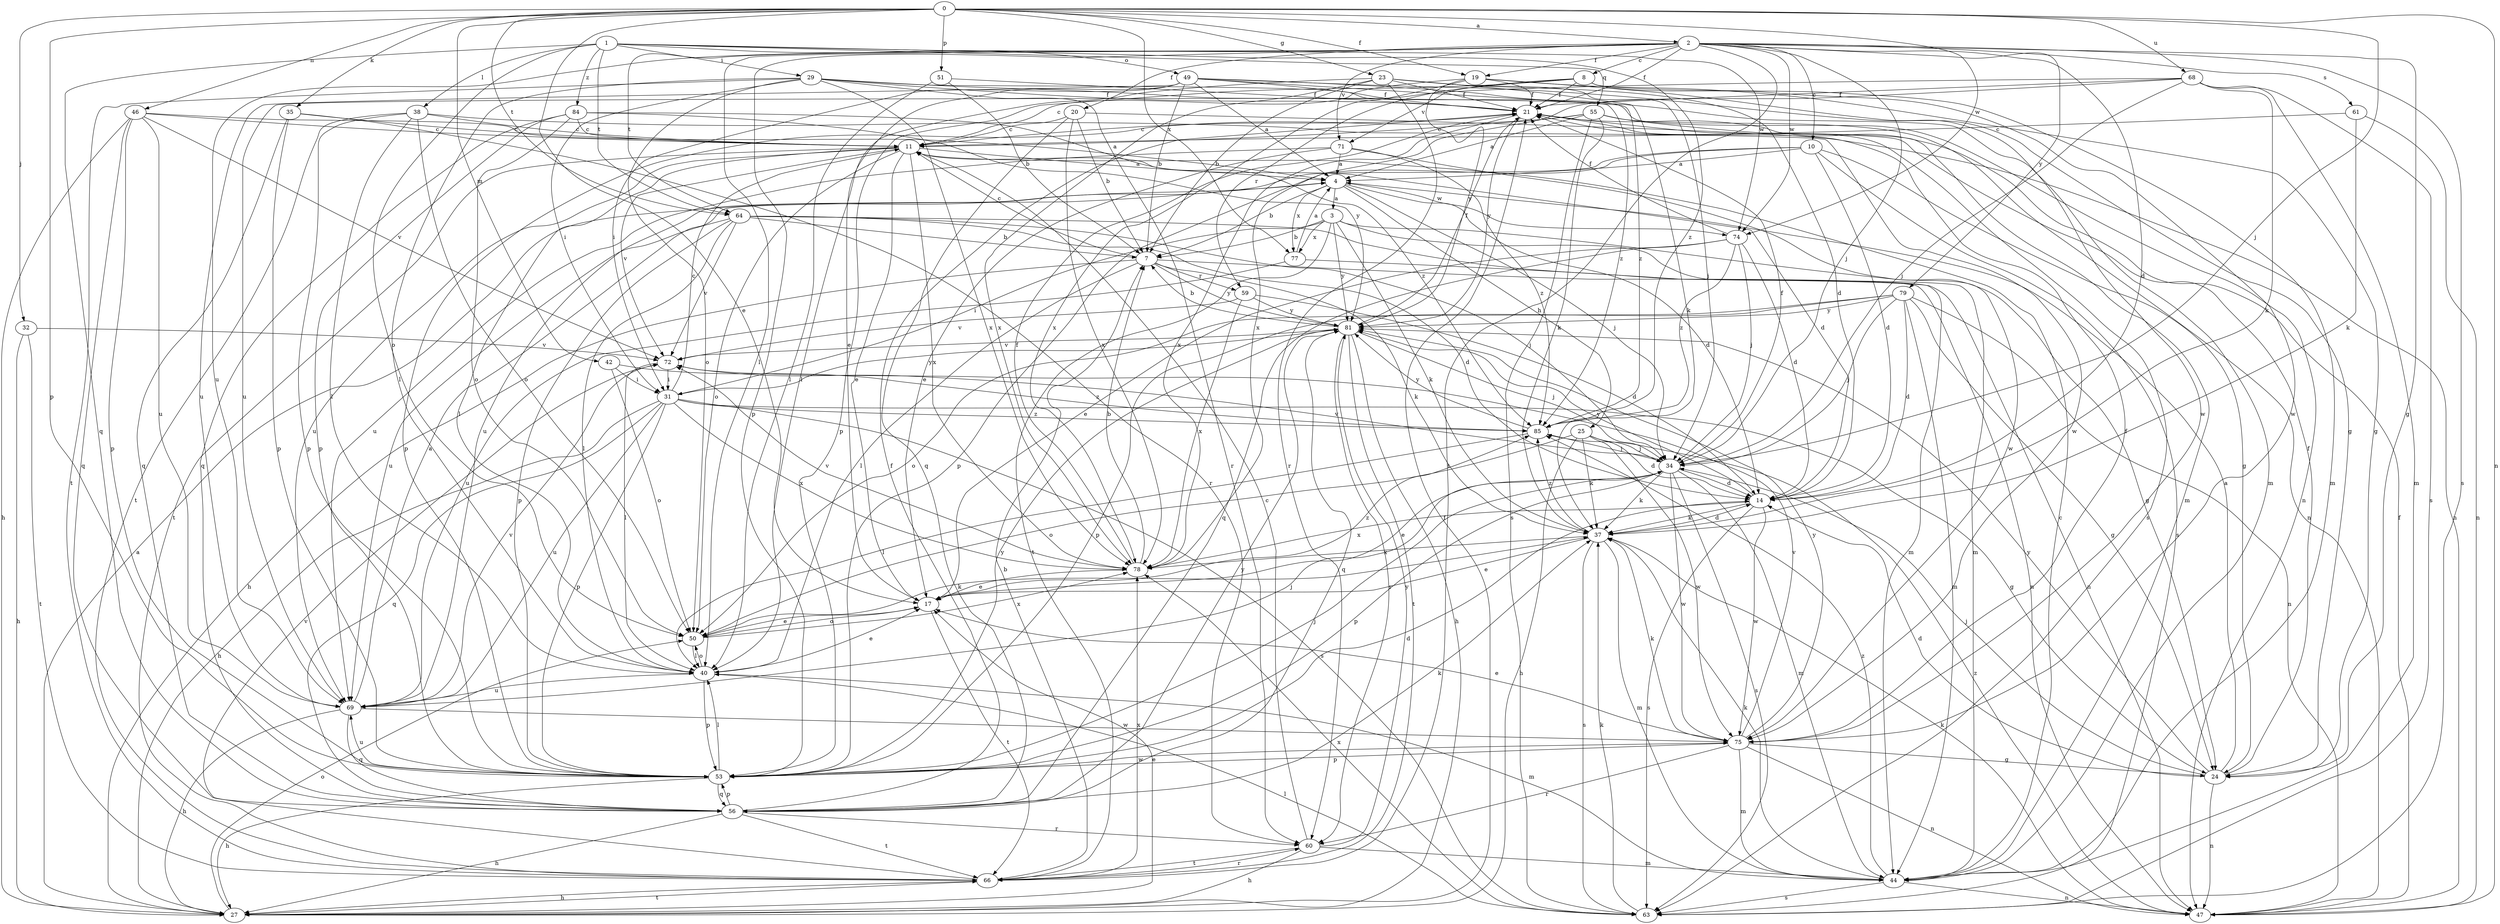 strict digraph  {
0;
1;
2;
3;
4;
7;
8;
10;
11;
14;
17;
19;
20;
21;
23;
24;
25;
27;
29;
31;
32;
34;
35;
37;
38;
40;
42;
44;
46;
47;
49;
50;
51;
53;
55;
56;
59;
60;
61;
63;
64;
66;
68;
69;
71;
72;
74;
75;
77;
78;
79;
81;
84;
85;
0 -> 2  [label=a];
0 -> 17  [label=e];
0 -> 19  [label=f];
0 -> 23  [label=g];
0 -> 32  [label=j];
0 -> 34  [label=j];
0 -> 35  [label=k];
0 -> 42  [label=m];
0 -> 46  [label=n];
0 -> 47  [label=n];
0 -> 51  [label=p];
0 -> 53  [label=p];
0 -> 64  [label=t];
0 -> 68  [label=u];
0 -> 74  [label=w];
0 -> 77  [label=x];
1 -> 29  [label=i];
1 -> 38  [label=l];
1 -> 49  [label=o];
1 -> 50  [label=o];
1 -> 55  [label=q];
1 -> 56  [label=q];
1 -> 64  [label=t];
1 -> 74  [label=w];
1 -> 84  [label=z];
1 -> 85  [label=z];
2 -> 8  [label=c];
2 -> 10  [label=c];
2 -> 14  [label=d];
2 -> 19  [label=f];
2 -> 20  [label=f];
2 -> 21  [label=f];
2 -> 24  [label=g];
2 -> 34  [label=j];
2 -> 40  [label=l];
2 -> 53  [label=p];
2 -> 61  [label=s];
2 -> 63  [label=s];
2 -> 64  [label=t];
2 -> 66  [label=t];
2 -> 69  [label=u];
2 -> 71  [label=v];
2 -> 74  [label=w];
2 -> 79  [label=y];
3 -> 7  [label=b];
3 -> 24  [label=g];
3 -> 31  [label=i];
3 -> 37  [label=k];
3 -> 44  [label=m];
3 -> 66  [label=t];
3 -> 77  [label=x];
3 -> 81  [label=y];
4 -> 3  [label=a];
4 -> 7  [label=b];
4 -> 14  [label=d];
4 -> 25  [label=h];
4 -> 34  [label=j];
4 -> 74  [label=w];
4 -> 77  [label=x];
7 -> 11  [label=c];
7 -> 27  [label=h];
7 -> 37  [label=k];
7 -> 40  [label=l];
7 -> 47  [label=n];
7 -> 59  [label=r];
7 -> 81  [label=y];
8 -> 21  [label=f];
8 -> 44  [label=m];
8 -> 53  [label=p];
8 -> 59  [label=r];
8 -> 71  [label=v];
8 -> 75  [label=w];
10 -> 4  [label=a];
10 -> 14  [label=d];
10 -> 24  [label=g];
10 -> 53  [label=p];
10 -> 63  [label=s];
10 -> 69  [label=u];
11 -> 4  [label=a];
11 -> 14  [label=d];
11 -> 17  [label=e];
11 -> 40  [label=l];
11 -> 50  [label=o];
11 -> 66  [label=t];
11 -> 69  [label=u];
11 -> 72  [label=v];
11 -> 78  [label=x];
14 -> 37  [label=k];
14 -> 63  [label=s];
14 -> 75  [label=w];
14 -> 78  [label=x];
14 -> 81  [label=y];
17 -> 50  [label=o];
17 -> 66  [label=t];
17 -> 85  [label=z];
19 -> 11  [label=c];
19 -> 21  [label=f];
19 -> 24  [label=g];
19 -> 75  [label=w];
19 -> 78  [label=x];
19 -> 81  [label=y];
20 -> 7  [label=b];
20 -> 11  [label=c];
20 -> 47  [label=n];
20 -> 56  [label=q];
20 -> 78  [label=x];
21 -> 11  [label=c];
21 -> 63  [label=s];
21 -> 78  [label=x];
21 -> 81  [label=y];
23 -> 7  [label=b];
23 -> 14  [label=d];
23 -> 21  [label=f];
23 -> 34  [label=j];
23 -> 37  [label=k];
23 -> 40  [label=l];
23 -> 60  [label=r];
23 -> 78  [label=x];
24 -> 4  [label=a];
24 -> 14  [label=d];
24 -> 21  [label=f];
24 -> 34  [label=j];
24 -> 47  [label=n];
24 -> 81  [label=y];
25 -> 14  [label=d];
25 -> 27  [label=h];
25 -> 34  [label=j];
25 -> 37  [label=k];
25 -> 50  [label=o];
25 -> 75  [label=w];
27 -> 4  [label=a];
27 -> 17  [label=e];
27 -> 21  [label=f];
27 -> 50  [label=o];
27 -> 66  [label=t];
29 -> 21  [label=f];
29 -> 31  [label=i];
29 -> 40  [label=l];
29 -> 47  [label=n];
29 -> 50  [label=o];
29 -> 60  [label=r];
29 -> 66  [label=t];
29 -> 78  [label=x];
29 -> 85  [label=z];
31 -> 11  [label=c];
31 -> 24  [label=g];
31 -> 27  [label=h];
31 -> 53  [label=p];
31 -> 56  [label=q];
31 -> 63  [label=s];
31 -> 69  [label=u];
31 -> 78  [label=x];
31 -> 81  [label=y];
31 -> 85  [label=z];
32 -> 27  [label=h];
32 -> 66  [label=t];
32 -> 72  [label=v];
34 -> 14  [label=d];
34 -> 17  [label=e];
34 -> 21  [label=f];
34 -> 37  [label=k];
34 -> 44  [label=m];
34 -> 53  [label=p];
34 -> 63  [label=s];
34 -> 72  [label=v];
34 -> 75  [label=w];
35 -> 11  [label=c];
35 -> 53  [label=p];
35 -> 56  [label=q];
35 -> 60  [label=r];
37 -> 14  [label=d];
37 -> 17  [label=e];
37 -> 44  [label=m];
37 -> 63  [label=s];
37 -> 78  [label=x];
37 -> 85  [label=z];
38 -> 11  [label=c];
38 -> 40  [label=l];
38 -> 50  [label=o];
38 -> 53  [label=p];
38 -> 66  [label=t];
38 -> 75  [label=w];
40 -> 17  [label=e];
40 -> 44  [label=m];
40 -> 50  [label=o];
40 -> 53  [label=p];
40 -> 69  [label=u];
42 -> 31  [label=i];
42 -> 50  [label=o];
42 -> 85  [label=z];
44 -> 11  [label=c];
44 -> 37  [label=k];
44 -> 47  [label=n];
44 -> 63  [label=s];
44 -> 85  [label=z];
46 -> 4  [label=a];
46 -> 11  [label=c];
46 -> 27  [label=h];
46 -> 53  [label=p];
46 -> 56  [label=q];
46 -> 69  [label=u];
46 -> 72  [label=v];
47 -> 21  [label=f];
47 -> 37  [label=k];
47 -> 85  [label=z];
49 -> 4  [label=a];
49 -> 7  [label=b];
49 -> 17  [label=e];
49 -> 21  [label=f];
49 -> 24  [label=g];
49 -> 31  [label=i];
49 -> 44  [label=m];
49 -> 69  [label=u];
49 -> 85  [label=z];
50 -> 17  [label=e];
50 -> 37  [label=k];
50 -> 40  [label=l];
50 -> 78  [label=x];
51 -> 7  [label=b];
51 -> 21  [label=f];
51 -> 40  [label=l];
53 -> 14  [label=d];
53 -> 27  [label=h];
53 -> 34  [label=j];
53 -> 40  [label=l];
53 -> 56  [label=q];
53 -> 69  [label=u];
53 -> 75  [label=w];
53 -> 81  [label=y];
55 -> 4  [label=a];
55 -> 11  [label=c];
55 -> 37  [label=k];
55 -> 44  [label=m];
55 -> 47  [label=n];
55 -> 53  [label=p];
55 -> 63  [label=s];
56 -> 21  [label=f];
56 -> 27  [label=h];
56 -> 37  [label=k];
56 -> 53  [label=p];
56 -> 60  [label=r];
56 -> 66  [label=t];
56 -> 81  [label=y];
59 -> 14  [label=d];
59 -> 72  [label=v];
59 -> 78  [label=x];
59 -> 81  [label=y];
60 -> 11  [label=c];
60 -> 27  [label=h];
60 -> 44  [label=m];
60 -> 66  [label=t];
60 -> 81  [label=y];
61 -> 11  [label=c];
61 -> 37  [label=k];
61 -> 47  [label=n];
63 -> 37  [label=k];
63 -> 40  [label=l];
63 -> 78  [label=x];
64 -> 7  [label=b];
64 -> 14  [label=d];
64 -> 34  [label=j];
64 -> 40  [label=l];
64 -> 44  [label=m];
64 -> 53  [label=p];
64 -> 69  [label=u];
64 -> 72  [label=v];
66 -> 7  [label=b];
66 -> 27  [label=h];
66 -> 60  [label=r];
66 -> 72  [label=v];
66 -> 78  [label=x];
68 -> 21  [label=f];
68 -> 34  [label=j];
68 -> 37  [label=k];
68 -> 44  [label=m];
68 -> 63  [label=s];
68 -> 69  [label=u];
68 -> 78  [label=x];
69 -> 4  [label=a];
69 -> 27  [label=h];
69 -> 34  [label=j];
69 -> 56  [label=q];
69 -> 72  [label=v];
69 -> 75  [label=w];
71 -> 4  [label=a];
71 -> 17  [label=e];
71 -> 69  [label=u];
71 -> 75  [label=w];
71 -> 85  [label=z];
72 -> 31  [label=i];
72 -> 40  [label=l];
74 -> 14  [label=d];
74 -> 17  [label=e];
74 -> 21  [label=f];
74 -> 34  [label=j];
74 -> 56  [label=q];
74 -> 85  [label=z];
75 -> 17  [label=e];
75 -> 21  [label=f];
75 -> 24  [label=g];
75 -> 37  [label=k];
75 -> 44  [label=m];
75 -> 47  [label=n];
75 -> 53  [label=p];
75 -> 60  [label=r];
75 -> 72  [label=v];
75 -> 81  [label=y];
77 -> 4  [label=a];
77 -> 47  [label=n];
77 -> 69  [label=u];
78 -> 7  [label=b];
78 -> 17  [label=e];
78 -> 21  [label=f];
78 -> 72  [label=v];
79 -> 14  [label=d];
79 -> 24  [label=g];
79 -> 34  [label=j];
79 -> 44  [label=m];
79 -> 47  [label=n];
79 -> 50  [label=o];
79 -> 53  [label=p];
79 -> 81  [label=y];
81 -> 7  [label=b];
81 -> 21  [label=f];
81 -> 27  [label=h];
81 -> 34  [label=j];
81 -> 56  [label=q];
81 -> 60  [label=r];
81 -> 66  [label=t];
81 -> 72  [label=v];
84 -> 11  [label=c];
84 -> 50  [label=o];
84 -> 53  [label=p];
84 -> 56  [label=q];
84 -> 81  [label=y];
84 -> 85  [label=z];
85 -> 34  [label=j];
85 -> 40  [label=l];
85 -> 81  [label=y];
}
